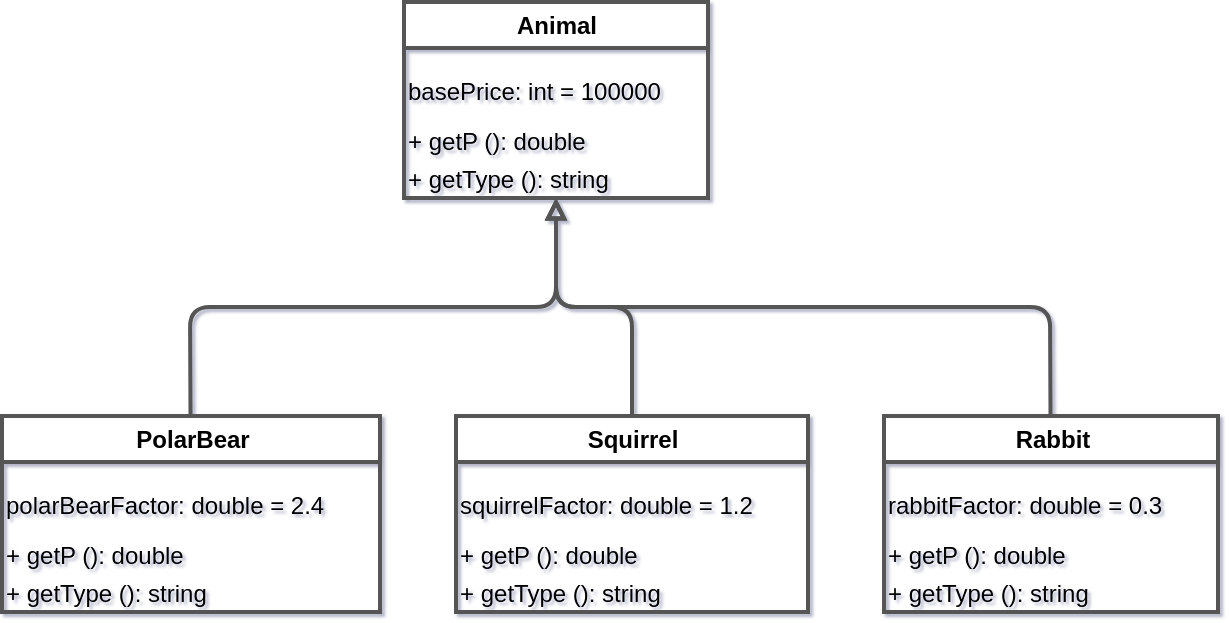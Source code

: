 ﻿<mxfile><diagram id="pfddb60a9fe14412abe7a8fe223b482d4_410051172" name="Vadasz">﻿<mxGraphModel grid="1" gridSize="10" guides="1" tooltips="1" connect="1" arrows="1" shadow="1"><root><mxCell id="0" /><mxCell id="1" parent="0" /><mxCell id="2daa2f1f58e5433f94dc53087bd05d7a" parent="1" value="" style="endArrow=block;startArrow=none;endFill=0;startFill=0;html=1;strokeColor=#555555;strokeWidth=2;shadow=1fillColor=#F2F2F2;" edge="1" source="7714c1bc1df1420eba48d5308776859a" target="9f4fe5f9289d40229ee59a744f785009"><mxGeometry x="92" y="88" width="203" height="129" as="geometry"><mxPoint x="102" y="207" as="sourcePoint" /><mxPoint x="285" y="98" as="targetPoint" /><Array as="points"><mxPoint x="102" y="152.5" /><mxPoint x="285" y="152.5" /></Array></mxGeometry></mxCell><mxCell id="7b4c195231ca497b9ec1f876de6a5a1b" parent="1" value="Rabbit" style="swimlane;childLayout=stackLayout;horizontal=1;horizontalStack=0;resizeParent=1;resizeParentMax=0;resizeLast=0;collapsible=1;html=1;strokeColor=#555555;strokeWidth=2;shadow=1fillColor=#F2F2F2;" vertex="1"><mxGeometry x="449" y="207" width="167" height="98" as="geometry" /></mxCell><mxCell id="ac8d05bb6d7d14a99bace0b3e42641d77376" parent="7b4c195231ca497b9ec1f876de6a5a1b" value=" rabbitFactor: double = 0.3" style="text;portConstraint=eastwest;overflow=hidden;rotatable=0;" vertex="1"><mxGeometry y="30.826" width="161" height="19" as="geometry" /></mxCell><mxCell id="o70898739e2714281a9f21b72e2bb550e382" parent="7b4c195231ca497b9ec1f876de6a5a1b" value="+ getP (): double" style="text;portConstraint=eastwest;overflow=hidden;rotatable=0;" vertex="1"><mxGeometry y="55.826" width="161" height="19" as="geometry" /></mxCell><mxCell id="oc2080d47959c472b87f9b723c7496c19385" parent="7b4c195231ca497b9ec1f876de6a5a1b" value="+ getType (): string" style="text;portConstraint=eastwest;overflow=hidden;rotatable=0;" vertex="1"><mxGeometry y="74.826" width="161" height="19" as="geometry" /></mxCell><mxCell id="af980e1ac2d64a09962472994996ee85" parent="1" value="" style="endArrow=block;startArrow=none;endFill=0;startFill=0;html=1;strokeColor=#555555;strokeWidth=2;shadow=1fillColor=#F2F2F2;" edge="1" source="7b4c195231ca497b9ec1f876de6a5a1b" target="9f4fe5f9289d40229ee59a744f785009"><mxGeometry x="275" y="88" width="267" height="129" as="geometry"><mxPoint x="532" y="207" as="sourcePoint" /><mxPoint x="285" y="98" as="targetPoint" /><Array as="points"><mxPoint x="532" y="152.5" /><mxPoint x="285" y="152.5" /></Array></mxGeometry></mxCell><mxCell id="ae8e0a240dd748368797c18130b53b96" parent="1" value="Squirrel" style="swimlane;childLayout=stackLayout;horizontal=1;horizontalStack=0;resizeParent=1;resizeParentMax=0;resizeLast=0;collapsible=1;html=1;strokeColor=#555555;strokeWidth=2;shadow=1fillColor=#F2F2F2;" vertex="1"><mxGeometry x="235" y="207" width="176" height="98" as="geometry" /></mxCell><mxCell id="a8cc4af3a9dd94c1680fa5153a2c2c92e392" parent="ae8e0a240dd748368797c18130b53b96" value=" squirrelFactor: double = 1.2" style="text;portConstraint=eastwest;overflow=hidden;rotatable=0;" vertex="1"><mxGeometry y="30.826" width="170" height="19" as="geometry" /></mxCell><mxCell id="o99dfcab49edf4b0b8bee9f38782b868e392" parent="ae8e0a240dd748368797c18130b53b96" value="+ getP (): double" style="text;portConstraint=eastwest;overflow=hidden;rotatable=0;" vertex="1"><mxGeometry y="55.826" width="170" height="19" as="geometry" /></mxCell><mxCell id="o5c08527abbd640b38dbe6f7fd0c346f7392" parent="ae8e0a240dd748368797c18130b53b96" value="+ getType (): string" style="text;portConstraint=eastwest;overflow=hidden;rotatable=0;" vertex="1"><mxGeometry y="74.826" width="170" height="19" as="geometry" /></mxCell><mxCell id="9f4fe5f9289d40229ee59a744f785009" parent="1" value="Animal" style="swimlane;childLayout=stackLayout;horizontal=1;horizontalStack=0;resizeParent=1;resizeParentMax=0;resizeLast=0;collapsible=1;html=1;strokeColor=#555555;strokeWidth=2;shadow=1fillColor=#F2F2F2;" vertex="1"><mxGeometry x="209" y="0" width="152" height="98" as="geometry" /></mxCell><mxCell id="ad6ed111920c74cf38f840dc037bf49bc393" parent="9f4fe5f9289d40229ee59a744f785009" value=" basePrice: int = 100000" style="text;portConstraint=eastwest;overflow=hidden;rotatable=0;" vertex="1"><mxGeometry y="30.826" width="146" height="19" as="geometry" /></mxCell><mxCell id="o2c7b7cb6e70a480abc71604778adc735393" parent="9f4fe5f9289d40229ee59a744f785009" value="+ getP (): double" style="text;portConstraint=eastwest;overflow=hidden;rotatable=0;" vertex="1"><mxGeometry y="55.826" width="146" height="19" as="geometry" /></mxCell><mxCell id="o10e6af180cdf43b18a4b7f30890391b3393" parent="9f4fe5f9289d40229ee59a744f785009" value="+ getType (): string" style="text;portConstraint=eastwest;overflow=hidden;rotatable=0;" vertex="1"><mxGeometry y="74.826" width="146" height="19" as="geometry" /></mxCell><mxCell id="56001e4db71b45be99e2ec713e9a7a3b" parent="1" value="" style="endArrow=block;startArrow=none;endFill=0;startFill=0;html=1;strokeColor=#555555;strokeWidth=2;shadow=1fillColor=#F2F2F2;" edge="1" source="ae8e0a240dd748368797c18130b53b96" target="9f4fe5f9289d40229ee59a744f785009"><mxGeometry x="267" y="88" width="74" height="129" as="geometry"><mxPoint x="323" y="207" as="sourcePoint" /><mxPoint x="285" y="98" as="targetPoint" /><Array as="points"><mxPoint x="323" y="152.5" /><mxPoint x="285" y="152.5" /></Array></mxGeometry></mxCell><mxCell id="7714c1bc1df1420eba48d5308776859a" parent="1" value="PolarBear" style="swimlane;childLayout=stackLayout;horizontal=1;horizontalStack=0;resizeParent=1;resizeParentMax=0;resizeLast=0;collapsible=1;html=1;strokeColor=#555555;strokeWidth=2;shadow=1fillColor=#F2F2F2;" vertex="1"><mxGeometry x="8" y="207" width="189" height="98" as="geometry" /></mxCell><mxCell id="ac1bf19798204487ba70fed781d1bc00e392" parent="7714c1bc1df1420eba48d5308776859a" value=" polarBearFactor: double = 2.4" style="text;portConstraint=eastwest;overflow=hidden;rotatable=0;" vertex="1"><mxGeometry y="30.826" width="183" height="19" as="geometry" /></mxCell><mxCell id="o0a68190b0354432194c47338b080161d392" parent="7714c1bc1df1420eba48d5308776859a" value="+ getP (): double" style="text;portConstraint=eastwest;overflow=hidden;rotatable=0;" vertex="1"><mxGeometry y="55.826" width="183" height="19" as="geometry" /></mxCell><mxCell id="oba916eb4256949e6a7f2bace2c414831392" parent="7714c1bc1df1420eba48d5308776859a" value="+ getType (): string" style="text;portConstraint=eastwest;overflow=hidden;rotatable=0;" vertex="1"><mxGeometry y="74.826" width="183" height="19" as="geometry" /></mxCell></root></mxGraphModel></diagram></mxfile>